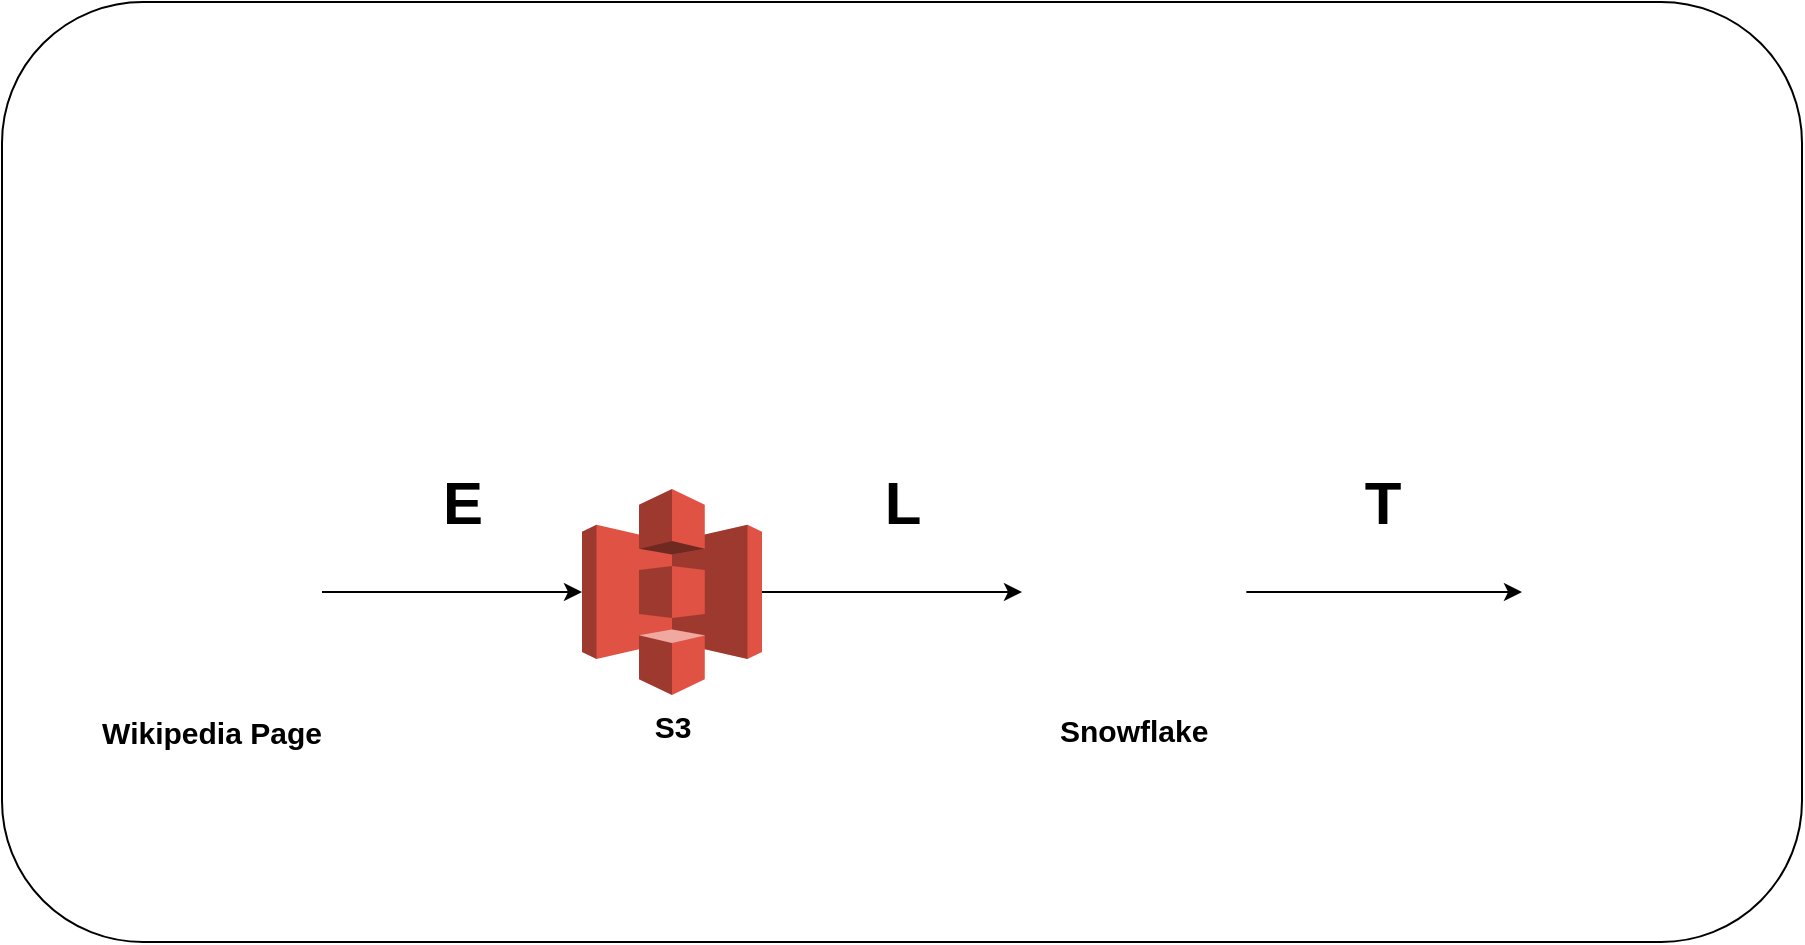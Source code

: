 <mxfile version="21.6.8" type="device">
  <diagram name="Página-1" id="-YCDmao3VCEmHztwjtE3">
    <mxGraphModel dx="2885" dy="1180" grid="1" gridSize="10" guides="1" tooltips="1" connect="1" arrows="1" fold="1" page="1" pageScale="1" pageWidth="827" pageHeight="1169" math="0" shadow="0">
      <root>
        <mxCell id="0" />
        <mxCell id="1" parent="0" />
        <mxCell id="kotbfbAOT1RfUfPz4vf5-16" value="" style="rounded=1;whiteSpace=wrap;html=1;" parent="1" vertex="1">
          <mxGeometry x="-80" y="250" width="900" height="470" as="geometry" />
        </mxCell>
        <mxCell id="kotbfbAOT1RfUfPz4vf5-10" style="edgeStyle=orthogonalEdgeStyle;rounded=0;orthogonalLoop=1;jettySize=auto;html=1;exitX=1;exitY=0.5;exitDx=0;exitDy=0;" parent="1" source="kotbfbAOT1RfUfPz4vf5-1" target="kotbfbAOT1RfUfPz4vf5-2" edge="1">
          <mxGeometry relative="1" as="geometry" />
        </mxCell>
        <mxCell id="kotbfbAOT1RfUfPz4vf5-1" value="Wikipedia Page" style="shape=image;verticalLabelPosition=bottom;labelBackgroundColor=default;verticalAlign=top;aspect=fixed;imageAspect=0;image=https://cdn-icons-png.flaticon.com/512/2742/2742197.png;fontSize=15;fontStyle=1" parent="1" vertex="1">
          <mxGeometry x="-30" y="490" width="110" height="110" as="geometry" />
        </mxCell>
        <mxCell id="kotbfbAOT1RfUfPz4vf5-11" style="edgeStyle=orthogonalEdgeStyle;rounded=0;orthogonalLoop=1;jettySize=auto;html=1;exitX=1;exitY=0.5;exitDx=0;exitDy=0;exitPerimeter=0;entryX=0;entryY=0.5;entryDx=0;entryDy=0;" parent="1" source="kotbfbAOT1RfUfPz4vf5-2" target="kotbfbAOT1RfUfPz4vf5-3" edge="1">
          <mxGeometry relative="1" as="geometry" />
        </mxCell>
        <mxCell id="kotbfbAOT1RfUfPz4vf5-2" value="&lt;font style=&quot;font-size: 15px;&quot;&gt;&lt;b&gt;S3&lt;/b&gt;&lt;/font&gt;" style="outlineConnect=0;dashed=0;verticalLabelPosition=bottom;verticalAlign=top;align=center;html=1;shape=mxgraph.aws3.s3;fillColor=#E05243;gradientColor=none;" parent="1" vertex="1">
          <mxGeometry x="210" y="493.5" width="90" height="103" as="geometry" />
        </mxCell>
        <mxCell id="kotbfbAOT1RfUfPz4vf5-12" style="edgeStyle=orthogonalEdgeStyle;rounded=0;orthogonalLoop=1;jettySize=auto;html=1;exitX=1;exitY=0.5;exitDx=0;exitDy=0;entryX=0;entryY=0.5;entryDx=0;entryDy=0;" parent="1" source="kotbfbAOT1RfUfPz4vf5-3" target="kotbfbAOT1RfUfPz4vf5-7" edge="1">
          <mxGeometry relative="1" as="geometry" />
        </mxCell>
        <mxCell id="kotbfbAOT1RfUfPz4vf5-3" value="Snowflake" style="shape=image;verticalLabelPosition=bottom;labelBackgroundColor=default;verticalAlign=top;aspect=fixed;imageAspect=0;image=https://estuary.dev/static/972ca52d0addb818460efc144940d25f/8a1c1/7154a4_Snowflake_a6a3c49601.png;fontSize=15;fontStyle=1" parent="1" vertex="1">
          <mxGeometry x="430" y="491" width="112.18" height="108" as="geometry" />
        </mxCell>
        <mxCell id="kotbfbAOT1RfUfPz4vf5-7" value="" style="shape=image;verticalLabelPosition=bottom;labelBackgroundColor=default;verticalAlign=top;aspect=fixed;imageAspect=0;image=https://analyticstraininghub.com/wp-content/uploads/2020/10/icon-tableau.png;" parent="1" vertex="1">
          <mxGeometry x="680" y="485" width="120" height="120" as="geometry" />
        </mxCell>
        <mxCell id="kotbfbAOT1RfUfPz4vf5-8" value="" style="shape=image;verticalLabelPosition=bottom;labelBackgroundColor=default;verticalAlign=top;aspect=fixed;imageAspect=0;image=https://seeklogo.com/images/D/dbt-logo-E4B0ED72A2-seeklogo.com.png;" parent="1" vertex="1">
          <mxGeometry x="530" y="400" width="143.48" height="55" as="geometry" />
        </mxCell>
        <mxCell id="kotbfbAOT1RfUfPz4vf5-13" value="&lt;font size=&quot;1&quot; style=&quot;&quot;&gt;&lt;b style=&quot;font-size: 30px;&quot;&gt;E&lt;/b&gt;&lt;/font&gt;" style="text;html=1;align=center;verticalAlign=middle;resizable=0;points=[];autosize=1;strokeColor=none;fillColor=none;" parent="1" vertex="1">
          <mxGeometry x="130" y="475" width="40" height="50" as="geometry" />
        </mxCell>
        <mxCell id="kotbfbAOT1RfUfPz4vf5-14" value="&lt;font size=&quot;1&quot; style=&quot;&quot;&gt;&lt;b style=&quot;font-size: 30px;&quot;&gt;L&lt;/b&gt;&lt;/font&gt;" style="text;html=1;align=center;verticalAlign=middle;resizable=0;points=[];autosize=1;strokeColor=none;fillColor=none;" parent="1" vertex="1">
          <mxGeometry x="350" y="475" width="40" height="50" as="geometry" />
        </mxCell>
        <mxCell id="kotbfbAOT1RfUfPz4vf5-15" value="&lt;font size=&quot;1&quot; style=&quot;&quot;&gt;&lt;b style=&quot;font-size: 30px;&quot;&gt;T&lt;/b&gt;&lt;/font&gt;" style="text;html=1;align=center;verticalAlign=middle;resizable=0;points=[];autosize=1;strokeColor=none;fillColor=none;" parent="1" vertex="1">
          <mxGeometry x="590" y="475" width="40" height="50" as="geometry" />
        </mxCell>
        <mxCell id="vR9rnwirkYuTVUBy_0PF-1" value="" style="shape=image;verticalLabelPosition=bottom;labelBackgroundColor=default;verticalAlign=top;aspect=fixed;imageAspect=0;image=https://upload.wikimedia.org/wikipedia/commons/d/de/AirflowLogo.png;" vertex="1" parent="1">
          <mxGeometry x="235.52" y="270" width="268.97" height="104" as="geometry" />
        </mxCell>
      </root>
    </mxGraphModel>
  </diagram>
</mxfile>
